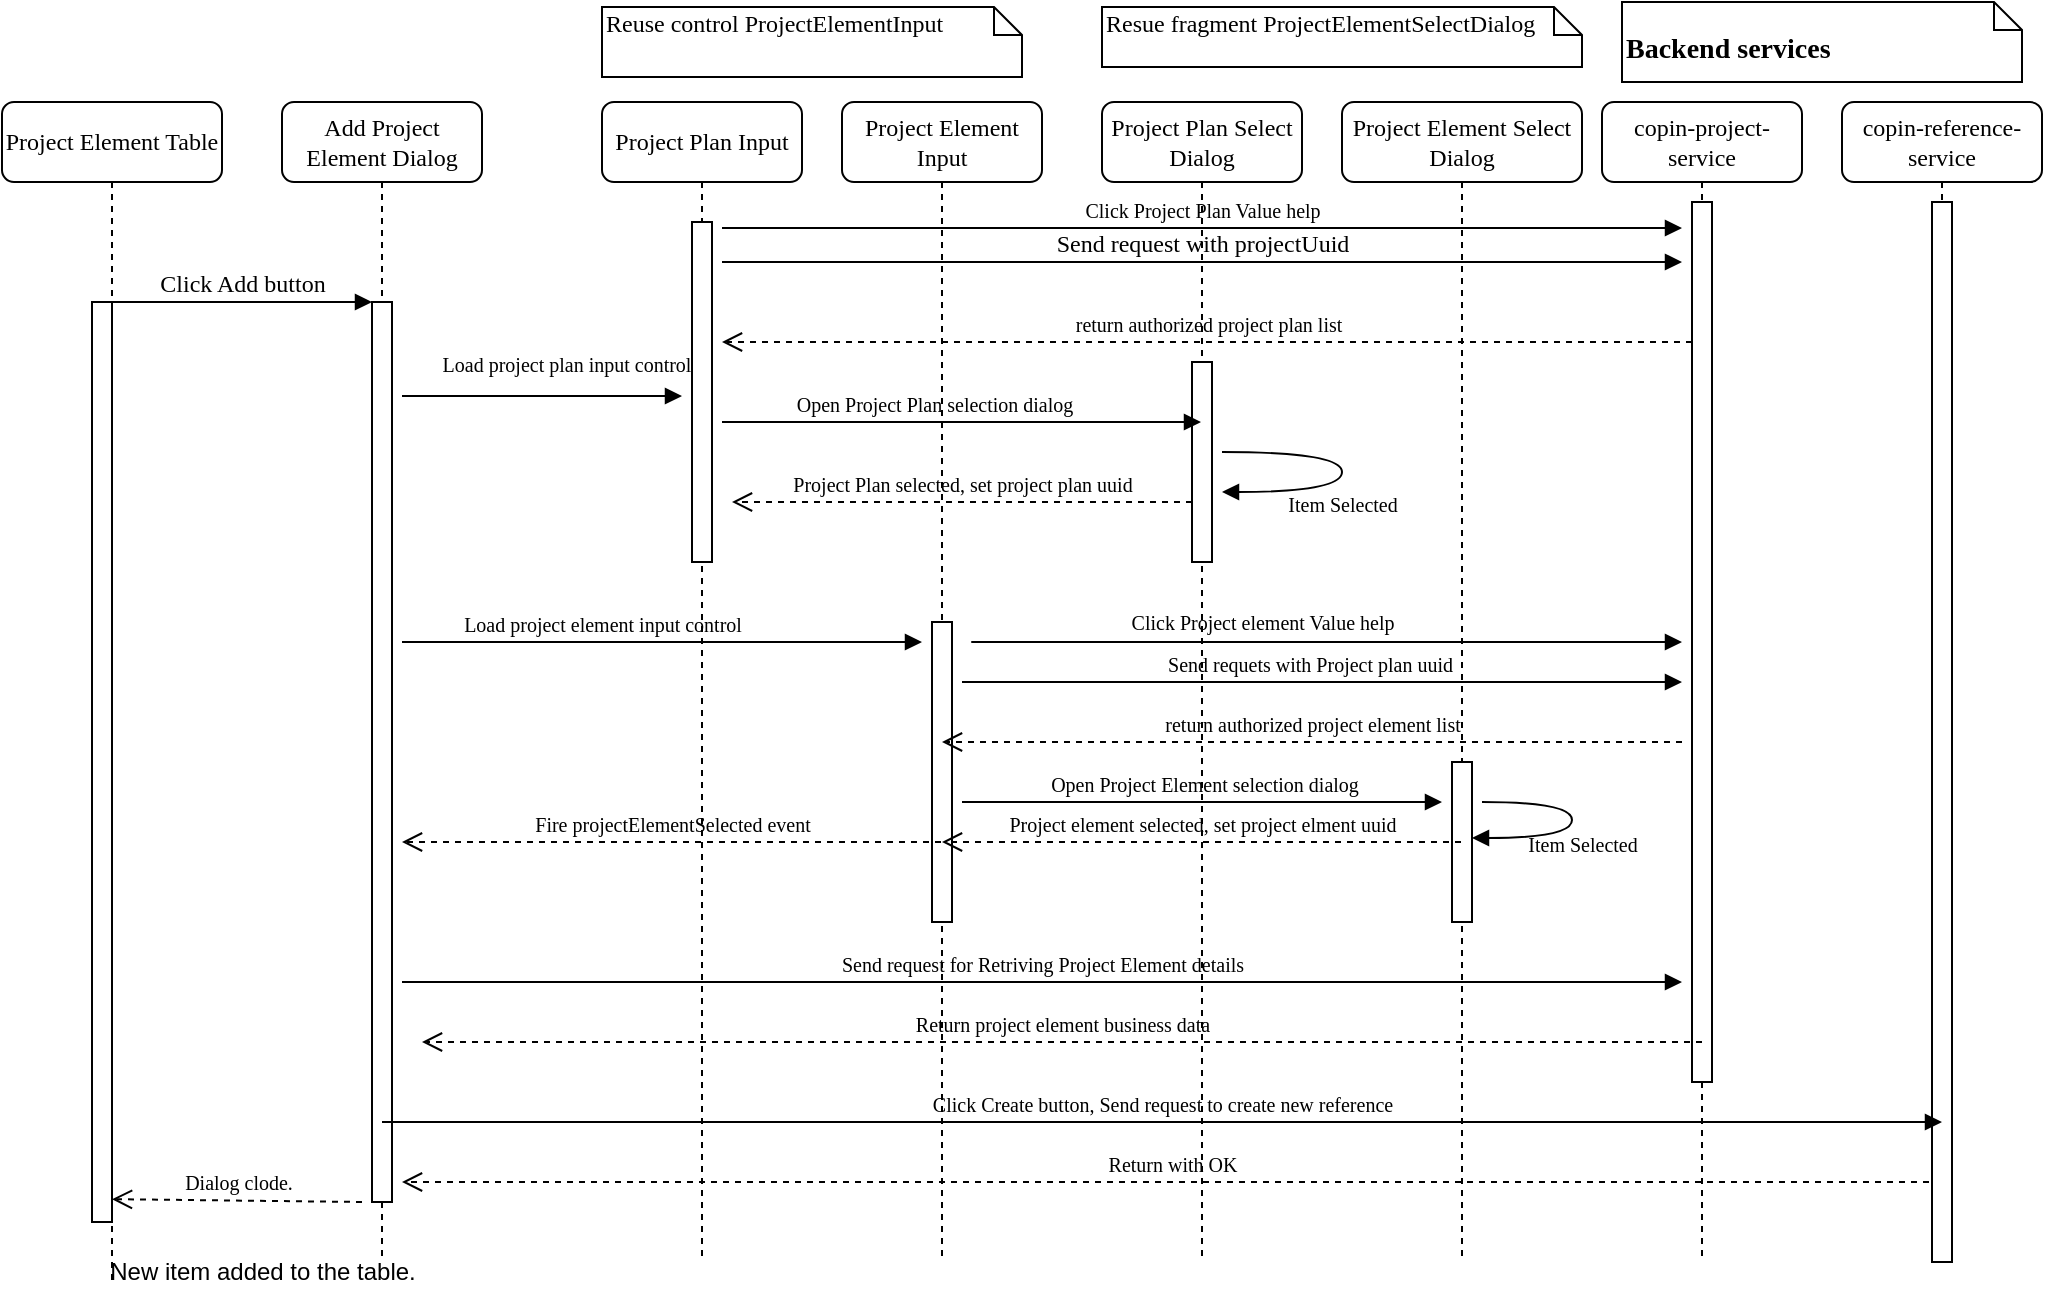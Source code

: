 <mxfile version="21.3.2" type="github">
  <diagram name="Page-1" id="13e1069c-82ec-6db2-03f1-153e76fe0fe0">
    <mxGraphModel dx="1331" dy="964" grid="1" gridSize="10" guides="1" tooltips="1" connect="1" arrows="1" fold="1" page="1" pageScale="1" pageWidth="1100" pageHeight="850" background="none" math="0" shadow="0">
      <root>
        <mxCell id="0" />
        <mxCell id="1" parent="0" />
        <mxCell id="7baba1c4bc27f4b0-2" value="Add Project Element Dialog" style="shape=umlLifeline;perimeter=lifelinePerimeter;whiteSpace=wrap;html=1;container=1;collapsible=0;recursiveResize=0;outlineConnect=0;rounded=1;shadow=0;comic=0;labelBackgroundColor=none;strokeWidth=1;fontFamily=Verdana;fontSize=12;align=center;" parent="1" vertex="1">
          <mxGeometry x="240" y="80" width="100" height="580" as="geometry" />
        </mxCell>
        <mxCell id="lvILhVq2ATBaAnElhLMV-4" style="edgeStyle=orthogonalEdgeStyle;rounded=0;orthogonalLoop=1;jettySize=auto;html=1;" edge="1" parent="7baba1c4bc27f4b0-2" source="7baba1c4bc27f4b0-10" target="7baba1c4bc27f4b0-2">
          <mxGeometry relative="1" as="geometry">
            <Array as="points">
              <mxPoint x="50" y="360" />
              <mxPoint x="50" y="360" />
            </Array>
          </mxGeometry>
        </mxCell>
        <mxCell id="7baba1c4bc27f4b0-10" value="" style="html=1;points=[];perimeter=orthogonalPerimeter;rounded=0;shadow=0;comic=0;labelBackgroundColor=none;strokeWidth=1;fontFamily=Verdana;fontSize=12;align=center;" parent="7baba1c4bc27f4b0-2" vertex="1">
          <mxGeometry x="45" y="100" width="10" height="450" as="geometry" />
        </mxCell>
        <mxCell id="7baba1c4bc27f4b0-3" value="Project Plan Input" style="shape=umlLifeline;perimeter=lifelinePerimeter;whiteSpace=wrap;html=1;container=1;collapsible=0;recursiveResize=0;outlineConnect=0;rounded=1;shadow=0;comic=0;labelBackgroundColor=none;strokeWidth=1;fontFamily=Verdana;fontSize=12;align=center;" parent="1" vertex="1">
          <mxGeometry x="400" y="80" width="100" height="580" as="geometry" />
        </mxCell>
        <mxCell id="7baba1c4bc27f4b0-13" value="" style="html=1;points=[];perimeter=orthogonalPerimeter;rounded=0;shadow=0;comic=0;labelBackgroundColor=none;strokeWidth=1;fontFamily=Verdana;fontSize=12;align=center;" parent="7baba1c4bc27f4b0-3" vertex="1">
          <mxGeometry x="45" y="60" width="10" height="170" as="geometry" />
        </mxCell>
        <mxCell id="7baba1c4bc27f4b0-4" value="Project Element Input" style="shape=umlLifeline;perimeter=lifelinePerimeter;whiteSpace=wrap;html=1;container=1;collapsible=0;recursiveResize=0;outlineConnect=0;rounded=1;shadow=0;comic=0;labelBackgroundColor=none;strokeWidth=1;fontFamily=Verdana;fontSize=12;align=center;" parent="1" vertex="1">
          <mxGeometry x="520" y="80" width="100" height="580" as="geometry" />
        </mxCell>
        <mxCell id="7baba1c4bc27f4b0-16" value="" style="html=1;points=[];perimeter=orthogonalPerimeter;rounded=0;shadow=0;comic=0;labelBackgroundColor=none;strokeWidth=1;fontFamily=Verdana;fontSize=12;align=center;" parent="7baba1c4bc27f4b0-4" vertex="1">
          <mxGeometry x="45" y="260" width="10" height="150" as="geometry" />
        </mxCell>
        <mxCell id="lvILhVq2ATBaAnElhLMV-13" value="&lt;font style=&quot;font-size: 10px;&quot;&gt;Project Plan selected, set project plan uuid&lt;/font&gt;" style="html=1;verticalAlign=bottom;endArrow=open;dashed=1;endSize=8;labelBackgroundColor=none;fontFamily=Verdana;fontSize=12;" edge="1" parent="7baba1c4bc27f4b0-4">
          <mxGeometry relative="1" as="geometry">
            <mxPoint x="-55" y="200" as="targetPoint" />
            <mxPoint x="175" y="200" as="sourcePoint" />
            <Array as="points">
              <mxPoint x="135" y="200" />
            </Array>
          </mxGeometry>
        </mxCell>
        <mxCell id="lvILhVq2ATBaAnElhLMV-30" value="&lt;font style=&quot;font-size: 10px;&quot;&gt;Return with OK&lt;/font&gt;" style="html=1;verticalAlign=bottom;endArrow=open;dashed=1;endSize=8;labelBackgroundColor=none;fontFamily=Verdana;fontSize=12;" edge="1" parent="7baba1c4bc27f4b0-4" source="lvILhVq2ATBaAnElhLMV-26">
          <mxGeometry relative="1" as="geometry">
            <mxPoint x="-220" y="540" as="targetPoint" />
            <mxPoint x="430" y="540" as="sourcePoint" />
            <Array as="points" />
          </mxGeometry>
        </mxCell>
        <mxCell id="7baba1c4bc27f4b0-6" value="Project Plan Select Dialog" style="shape=umlLifeline;perimeter=lifelinePerimeter;whiteSpace=wrap;html=1;container=1;collapsible=0;recursiveResize=0;outlineConnect=0;rounded=1;shadow=0;comic=0;labelBackgroundColor=none;strokeWidth=1;fontFamily=Verdana;fontSize=12;align=center;" parent="1" vertex="1">
          <mxGeometry x="650" y="80" width="100" height="580" as="geometry" />
        </mxCell>
        <mxCell id="7baba1c4bc27f4b0-28" value="" style="html=1;points=[];perimeter=orthogonalPerimeter;rounded=0;shadow=0;comic=0;labelBackgroundColor=none;strokeWidth=1;fontFamily=Verdana;fontSize=12;align=center;" parent="7baba1c4bc27f4b0-6" vertex="1">
          <mxGeometry x="45" y="130" width="10" height="100" as="geometry" />
        </mxCell>
        <mxCell id="lvILhVq2ATBaAnElhLMV-16" value="&lt;font style=&quot;font-size: 10px;&quot;&gt;Item Selected&lt;/font&gt;" style="html=1;verticalAlign=bottom;endArrow=block;labelBackgroundColor=none;fontFamily=Verdana;fontSize=12;elbow=vertical;edgeStyle=orthogonalEdgeStyle;curved=1;" edge="1" parent="7baba1c4bc27f4b0-6">
          <mxGeometry x="0.143" y="15" relative="1" as="geometry">
            <mxPoint x="60" y="175" as="sourcePoint" />
            <mxPoint x="60" y="195" as="targetPoint" />
            <Array as="points">
              <mxPoint x="120" y="175" />
              <mxPoint x="120" y="195" />
            </Array>
            <mxPoint as="offset" />
          </mxGeometry>
        </mxCell>
        <mxCell id="7baba1c4bc27f4b0-26" value="&lt;font style=&quot;font-size: 10px;&quot;&gt;Open Project Element selection dialog&lt;/font&gt;" style="html=1;verticalAlign=bottom;endArrow=block;labelBackgroundColor=none;fontFamily=Verdana;fontSize=12;" parent="7baba1c4bc27f4b0-6" edge="1">
          <mxGeometry x="0.008" relative="1" as="geometry">
            <mxPoint x="-70" y="350" as="sourcePoint" />
            <mxPoint x="170" y="350" as="targetPoint" />
            <mxPoint as="offset" />
          </mxGeometry>
        </mxCell>
        <mxCell id="7baba1c4bc27f4b0-7" value="Project Element Select Dialog" style="shape=umlLifeline;perimeter=lifelinePerimeter;whiteSpace=wrap;html=1;container=1;collapsible=0;recursiveResize=0;outlineConnect=0;rounded=1;shadow=0;comic=0;labelBackgroundColor=none;strokeWidth=1;fontFamily=Verdana;fontSize=12;align=center;" parent="1" vertex="1">
          <mxGeometry x="770" y="80" width="120" height="580" as="geometry" />
        </mxCell>
        <mxCell id="7baba1c4bc27f4b0-22" value="" style="html=1;points=[];perimeter=orthogonalPerimeter;rounded=0;shadow=0;comic=0;labelBackgroundColor=none;strokeWidth=1;fontFamily=Verdana;fontSize=12;align=center;" parent="7baba1c4bc27f4b0-7" vertex="1">
          <mxGeometry x="55" y="330" width="10" height="80" as="geometry" />
        </mxCell>
        <mxCell id="lvILhVq2ATBaAnElhLMV-21" value="&lt;font style=&quot;font-size: 10px;&quot;&gt;Item Selected&lt;/font&gt;" style="html=1;verticalAlign=bottom;endArrow=block;labelBackgroundColor=none;fontFamily=Verdana;fontSize=12;elbow=vertical;edgeStyle=orthogonalEdgeStyle;curved=1;" edge="1" parent="7baba1c4bc27f4b0-7">
          <mxGeometry x="0.115" y="13" relative="1" as="geometry">
            <mxPoint x="70" y="350" as="sourcePoint" />
            <mxPoint x="65" y="368" as="targetPoint" />
            <Array as="points">
              <mxPoint x="115" y="350" />
              <mxPoint x="115" y="368" />
            </Array>
            <mxPoint x="5" y="-1" as="offset" />
          </mxGeometry>
        </mxCell>
        <mxCell id="7baba1c4bc27f4b0-8" value="Project Element Table" style="shape=umlLifeline;perimeter=lifelinePerimeter;whiteSpace=wrap;html=1;container=1;collapsible=0;recursiveResize=0;outlineConnect=0;rounded=1;shadow=0;comic=0;labelBackgroundColor=none;strokeWidth=1;fontFamily=Verdana;fontSize=12;align=center;" parent="1" vertex="1">
          <mxGeometry x="100" y="80" width="110" height="590" as="geometry" />
        </mxCell>
        <mxCell id="7baba1c4bc27f4b0-9" value="" style="html=1;points=[];perimeter=orthogonalPerimeter;rounded=0;shadow=0;comic=0;labelBackgroundColor=none;strokeWidth=1;fontFamily=Verdana;fontSize=12;align=center;" parent="7baba1c4bc27f4b0-8" vertex="1">
          <mxGeometry x="45" y="100" width="10" height="460" as="geometry" />
        </mxCell>
        <mxCell id="lvILhVq2ATBaAnElhLMV-31" value="&lt;font style=&quot;font-size: 10px;&quot;&gt;Dialog clode.&lt;/font&gt;" style="html=1;verticalAlign=bottom;endArrow=open;dashed=1;endSize=8;labelBackgroundColor=none;fontFamily=Verdana;fontSize=12;" edge="1" parent="7baba1c4bc27f4b0-8">
          <mxGeometry relative="1" as="geometry">
            <mxPoint x="55" y="548.57" as="targetPoint" />
            <mxPoint x="180" y="550" as="sourcePoint" />
            <Array as="points" />
          </mxGeometry>
        </mxCell>
        <mxCell id="lvILhVq2ATBaAnElhLMV-33" value="New item added to the table." style="text;html=1;align=center;verticalAlign=middle;resizable=0;points=[];autosize=1;strokeColor=none;fillColor=none;" vertex="1" parent="7baba1c4bc27f4b0-8">
          <mxGeometry x="40" y="570" width="180" height="30" as="geometry" />
        </mxCell>
        <mxCell id="7baba1c4bc27f4b0-21" value="&lt;font style=&quot;font-size: 10px;&quot;&gt;return authorized project plan list&lt;/font&gt;" style="html=1;verticalAlign=bottom;endArrow=open;dashed=1;endSize=8;labelBackgroundColor=none;fontFamily=Verdana;fontSize=12;edgeStyle=elbowEdgeStyle;elbow=vertical;" parent="1" source="7baba1c4bc27f4b0-19" edge="1">
          <mxGeometry relative="1" as="geometry">
            <mxPoint x="460" y="200" as="targetPoint" />
            <Array as="points">
              <mxPoint x="790" y="200" />
              <mxPoint x="640" y="190" />
              <mxPoint x="770" y="220" />
              <mxPoint x="840" y="223" />
              <mxPoint x="750" y="210" />
              <mxPoint x="670" y="260" />
              <mxPoint x="700" y="260" />
            </Array>
            <mxPoint as="offset" />
          </mxGeometry>
        </mxCell>
        <mxCell id="7baba1c4bc27f4b0-11" value="Click Add button" style="html=1;verticalAlign=bottom;endArrow=block;entryX=0;entryY=0;labelBackgroundColor=none;fontFamily=Verdana;fontSize=12;edgeStyle=elbowEdgeStyle;elbow=vertical;" parent="1" source="7baba1c4bc27f4b0-9" target="7baba1c4bc27f4b0-10" edge="1">
          <mxGeometry relative="1" as="geometry">
            <mxPoint x="220" y="190" as="sourcePoint" />
          </mxGeometry>
        </mxCell>
        <mxCell id="7baba1c4bc27f4b0-43" value="Reuse control ProjectElementInput" style="shape=note;whiteSpace=wrap;html=1;size=14;verticalAlign=top;align=left;spacingTop=-6;rounded=0;shadow=0;comic=0;labelBackgroundColor=none;strokeWidth=1;fontFamily=Verdana;fontSize=12" parent="1" vertex="1">
          <mxGeometry x="400" y="32.5" width="210" height="35" as="geometry" />
        </mxCell>
        <mxCell id="7baba1c4bc27f4b0-44" value="&lt;h3&gt;&lt;font style=&quot;font-size: 14px;&quot;&gt;Backend services&lt;/font&gt;&lt;/h3&gt;" style="shape=note;whiteSpace=wrap;html=1;size=14;verticalAlign=top;align=left;spacingTop=-6;rounded=0;shadow=0;comic=0;labelBackgroundColor=none;strokeWidth=1;fontFamily=Verdana;fontSize=12" parent="1" vertex="1">
          <mxGeometry x="910" y="30" width="200" height="40" as="geometry" />
        </mxCell>
        <mxCell id="7baba1c4bc27f4b0-46" value="Resue fragment ProjectElementSelectDialog" style="shape=note;whiteSpace=wrap;html=1;size=14;verticalAlign=top;align=left;spacingTop=-6;rounded=0;shadow=0;comic=0;labelBackgroundColor=none;strokeWidth=1;fontFamily=Verdana;fontSize=12" parent="1" vertex="1">
          <mxGeometry x="650" y="32.5" width="240" height="30" as="geometry" />
        </mxCell>
        <mxCell id="lvILhVq2ATBaAnElhLMV-5" value="Send request with projectUuid" style="html=1;verticalAlign=bottom;endArrow=block;labelBackgroundColor=none;fontFamily=Verdana;fontSize=12;edgeStyle=elbowEdgeStyle;elbow=vertical;" edge="1" parent="1">
          <mxGeometry relative="1" as="geometry">
            <mxPoint x="460" y="160" as="sourcePoint" />
            <mxPoint x="940" y="160" as="targetPoint" />
            <Array as="points">
              <mxPoint x="720" y="160" />
              <mxPoint x="870" y="170" />
              <mxPoint x="720" y="170" />
            </Array>
          </mxGeometry>
        </mxCell>
        <mxCell id="7baba1c4bc27f4b0-14" value="&lt;font style=&quot;font-size: 10px;&quot;&gt;Click Project Plan Value help&lt;/font&gt;" style="html=1;verticalAlign=bottom;endArrow=block;labelBackgroundColor=none;fontFamily=Verdana;fontSize=12;edgeStyle=elbowEdgeStyle;elbow=vertical;" parent="1" edge="1">
          <mxGeometry x="-0.0" relative="1" as="geometry">
            <mxPoint x="460" y="143" as="sourcePoint" />
            <mxPoint x="940" y="143" as="targetPoint" />
            <Array as="points">
              <mxPoint x="760" y="143" />
              <mxPoint x="980" y="180" />
            </Array>
            <mxPoint as="offset" />
          </mxGeometry>
        </mxCell>
        <mxCell id="lvILhVq2ATBaAnElhLMV-9" value="&lt;font style=&quot;font-size: 10px;&quot;&gt;Load project plan input control&lt;/font&gt;" style="html=1;verticalAlign=bottom;endArrow=block;labelBackgroundColor=none;fontFamily=Verdana;fontSize=12;edgeStyle=elbowEdgeStyle;elbow=vertical;" edge="1" parent="1">
          <mxGeometry x="0.172" y="7" relative="1" as="geometry">
            <mxPoint x="300" y="227" as="sourcePoint" />
            <mxPoint x="440" y="227" as="targetPoint" />
            <Array as="points">
              <mxPoint x="400" y="227" />
              <mxPoint x="420" y="227" />
            </Array>
            <mxPoint as="offset" />
          </mxGeometry>
        </mxCell>
        <mxCell id="lvILhVq2ATBaAnElhLMV-10" value="&lt;font style=&quot;font-size: 10px;&quot;&gt;Load project element input control&lt;/font&gt;" style="html=1;verticalAlign=bottom;endArrow=block;labelBackgroundColor=none;fontFamily=Verdana;fontSize=12;edgeStyle=elbowEdgeStyle;elbow=vertical;" edge="1" parent="1">
          <mxGeometry x="-0.231" relative="1" as="geometry">
            <mxPoint x="300" y="350" as="sourcePoint" />
            <mxPoint x="560" y="350" as="targetPoint" />
            <Array as="points">
              <mxPoint x="440" y="350" />
              <mxPoint x="330" y="310" />
              <mxPoint x="430" y="237" />
            </Array>
            <mxPoint as="offset" />
          </mxGeometry>
        </mxCell>
        <mxCell id="7baba1c4bc27f4b0-17" value="&lt;font style=&quot;font-size: 10px;&quot;&gt;Click Project element Value help&lt;/font&gt;" style="html=1;verticalAlign=bottom;endArrow=block;labelBackgroundColor=none;fontFamily=Verdana;fontSize=12;edgeStyle=elbowEdgeStyle;elbow=vertical;" parent="1" edge="1">
          <mxGeometry x="-0.112" y="1" relative="1" as="geometry">
            <mxPoint x="600" y="350" as="sourcePoint" />
            <Array as="points">
              <mxPoint x="580" y="350" />
              <mxPoint x="660" y="280" />
              <mxPoint x="400" y="410" />
              <mxPoint x="290" y="400" />
            </Array>
            <mxPoint x="940" y="350" as="targetPoint" />
            <mxPoint x="1" as="offset" />
          </mxGeometry>
        </mxCell>
        <mxCell id="lvILhVq2ATBaAnElhLMV-11" value="&lt;font style=&quot;font-size: 10px;&quot;&gt;Open Project Plan selection dialog&lt;/font&gt;" style="html=1;verticalAlign=bottom;endArrow=block;labelBackgroundColor=none;fontFamily=Verdana;fontSize=12;edgeStyle=elbowEdgeStyle;elbow=horizontal;" edge="1" parent="1" target="7baba1c4bc27f4b0-6">
          <mxGeometry x="-0.121" relative="1" as="geometry">
            <mxPoint x="460" y="240" as="sourcePoint" />
            <mxPoint x="740" y="200" as="targetPoint" />
            <Array as="points">
              <mxPoint x="500" y="240" />
              <mxPoint x="550" y="200" />
            </Array>
            <mxPoint as="offset" />
          </mxGeometry>
        </mxCell>
        <mxCell id="7baba1c4bc27f4b0-5" value="copin-project-service" style="shape=umlLifeline;perimeter=lifelinePerimeter;whiteSpace=wrap;html=1;container=1;collapsible=0;recursiveResize=0;outlineConnect=0;rounded=1;shadow=0;comic=0;labelBackgroundColor=none;strokeWidth=1;fontFamily=Verdana;fontSize=12;align=center;" parent="1" vertex="1">
          <mxGeometry x="900" y="80" width="100" height="580" as="geometry" />
        </mxCell>
        <mxCell id="7baba1c4bc27f4b0-19" value="" style="html=1;points=[];perimeter=orthogonalPerimeter;rounded=0;shadow=0;comic=0;labelBackgroundColor=none;strokeWidth=1;fontFamily=Verdana;fontSize=12;align=center;" parent="7baba1c4bc27f4b0-5" vertex="1">
          <mxGeometry x="45" y="50" width="10" height="440" as="geometry" />
        </mxCell>
        <mxCell id="lvILhVq2ATBaAnElhLMV-17" value="&lt;font style=&quot;font-size: 10px;&quot;&gt;Send requets with Project plan uuid&amp;nbsp;&lt;/font&gt;" style="html=1;verticalAlign=bottom;endArrow=block;labelBackgroundColor=none;fontFamily=Verdana;fontSize=12;edgeStyle=elbowEdgeStyle;elbow=vertical;" edge="1" parent="1">
          <mxGeometry x="-0.028" relative="1" as="geometry">
            <mxPoint x="580" y="370" as="sourcePoint" />
            <Array as="points">
              <mxPoint x="810" y="370" />
              <mxPoint x="934" y="380" />
              <mxPoint x="964" y="309" />
              <mxPoint x="704" y="439" />
              <mxPoint x="594" y="429" />
            </Array>
            <mxPoint x="940" y="370" as="targetPoint" />
            <mxPoint as="offset" />
          </mxGeometry>
        </mxCell>
        <mxCell id="lvILhVq2ATBaAnElhLMV-19" value="&lt;font style=&quot;font-size: 10px;&quot;&gt;Project element selected, set project elment uuid&lt;/font&gt;" style="html=1;verticalAlign=bottom;endArrow=open;dashed=1;endSize=8;labelBackgroundColor=none;fontFamily=Verdana;fontSize=12;" edge="1" parent="1" source="7baba1c4bc27f4b0-7" target="7baba1c4bc27f4b0-4">
          <mxGeometry relative="1" as="geometry">
            <mxPoint x="863" y="499" as="targetPoint" />
            <mxPoint x="1015" y="499" as="sourcePoint" />
            <Array as="points">
              <mxPoint x="720" y="450" />
            </Array>
          </mxGeometry>
        </mxCell>
        <mxCell id="lvILhVq2ATBaAnElhLMV-24" value="&lt;font style=&quot;font-size: 10px;&quot;&gt;Fire projectElementSelected event&lt;/font&gt;" style="html=1;verticalAlign=bottom;endArrow=open;dashed=1;endSize=8;labelBackgroundColor=none;fontFamily=Verdana;fontSize=12;" edge="1" parent="1" source="7baba1c4bc27f4b0-4">
          <mxGeometry relative="1" as="geometry">
            <mxPoint x="300" y="450" as="targetPoint" />
            <mxPoint x="857" y="480" as="sourcePoint" />
            <Array as="points">
              <mxPoint x="420" y="450" />
            </Array>
          </mxGeometry>
        </mxCell>
        <mxCell id="lvILhVq2ATBaAnElhLMV-20" value="&lt;font style=&quot;font-size: 10px;&quot;&gt;Send request for Retriving Project Element details&lt;/font&gt;" style="html=1;verticalAlign=bottom;endArrow=block;labelBackgroundColor=none;fontFamily=Verdana;fontSize=12;" edge="1" parent="1">
          <mxGeometry relative="1" as="geometry">
            <mxPoint x="300" y="520" as="sourcePoint" />
            <mxPoint x="940" y="520" as="targetPoint" />
            <Array as="points">
              <mxPoint x="630" y="520" />
              <mxPoint x="710" y="520" />
            </Array>
          </mxGeometry>
        </mxCell>
        <mxCell id="lvILhVq2ATBaAnElhLMV-22" value="&lt;font style=&quot;font-size: 10px;&quot;&gt;Return project element business data&lt;/font&gt;" style="html=1;verticalAlign=bottom;endArrow=open;dashed=1;endSize=8;labelBackgroundColor=none;fontFamily=Verdana;fontSize=12;" edge="1" parent="1">
          <mxGeometry relative="1" as="geometry">
            <mxPoint x="310" y="550" as="targetPoint" />
            <mxPoint x="950" y="550" as="sourcePoint" />
            <Array as="points" />
          </mxGeometry>
        </mxCell>
        <mxCell id="lvILhVq2ATBaAnElhLMV-26" value="copin-reference-service" style="shape=umlLifeline;perimeter=lifelinePerimeter;whiteSpace=wrap;html=1;container=1;collapsible=0;recursiveResize=0;outlineConnect=0;rounded=1;shadow=0;comic=0;labelBackgroundColor=none;strokeWidth=1;fontFamily=Verdana;fontSize=12;align=center;" vertex="1" parent="1">
          <mxGeometry x="1020" y="80" width="100" height="580" as="geometry" />
        </mxCell>
        <mxCell id="lvILhVq2ATBaAnElhLMV-27" value="" style="html=1;points=[];perimeter=orthogonalPerimeter;rounded=0;shadow=0;comic=0;labelBackgroundColor=none;strokeWidth=1;fontFamily=Verdana;fontSize=12;align=center;" vertex="1" parent="lvILhVq2ATBaAnElhLMV-26">
          <mxGeometry x="45" y="50" width="10" height="530" as="geometry" />
        </mxCell>
        <mxCell id="lvILhVq2ATBaAnElhLMV-28" value="&lt;font style=&quot;font-size: 10px;&quot;&gt;Click Create button, Send request to create new reference&lt;/font&gt;" style="html=1;verticalAlign=bottom;endArrow=block;labelBackgroundColor=none;fontFamily=Verdana;fontSize=12;" edge="1" parent="1" source="7baba1c4bc27f4b0-2">
          <mxGeometry relative="1" as="geometry">
            <mxPoint x="299" y="610" as="sourcePoint" />
            <mxPoint x="1070" y="590" as="targetPoint" />
            <Array as="points">
              <mxPoint x="440" y="590" />
              <mxPoint x="640" y="590" />
              <mxPoint x="1040" y="590" />
            </Array>
          </mxGeometry>
        </mxCell>
        <mxCell id="lvILhVq2ATBaAnElhLMV-36" value="&lt;font style=&quot;font-size: 10px;&quot;&gt;return authorized project element list&lt;/font&gt;" style="html=1;verticalAlign=bottom;endArrow=open;dashed=1;endSize=8;labelBackgroundColor=none;fontFamily=Verdana;fontSize=12;edgeStyle=elbowEdgeStyle;elbow=vertical;" edge="1" parent="1" target="7baba1c4bc27f4b0-4">
          <mxGeometry relative="1" as="geometry">
            <mxPoint x="477.5" y="390" as="targetPoint" />
            <Array as="points">
              <mxPoint x="750" y="400" />
              <mxPoint x="807.5" y="390" />
              <mxPoint x="657.5" y="380" />
              <mxPoint x="787.5" y="410" />
              <mxPoint x="857.5" y="413" />
              <mxPoint x="767.5" y="400" />
              <mxPoint x="687.5" y="450" />
              <mxPoint x="717.5" y="450" />
            </Array>
            <mxPoint x="940" y="400" as="sourcePoint" />
            <mxPoint as="offset" />
          </mxGeometry>
        </mxCell>
        <mxCell id="lvILhVq2ATBaAnElhLMV-37" style="edgeStyle=orthogonalEdgeStyle;rounded=0;orthogonalLoop=1;jettySize=auto;html=1;exitX=0.5;exitY=1;exitDx=0;exitDy=0;exitPerimeter=0;" edge="1" parent="1" source="7baba1c4bc27f4b0-43" target="7baba1c4bc27f4b0-43">
          <mxGeometry relative="1" as="geometry" />
        </mxCell>
      </root>
    </mxGraphModel>
  </diagram>
</mxfile>
